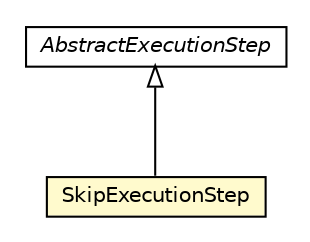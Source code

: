 #!/usr/local/bin/dot
#
# Class diagram 
# Generated by UMLGraph version R5_6-24-gf6e263 (http://www.umlgraph.org/)
#

digraph G {
	edge [fontname="Helvetica",fontsize=10,labelfontname="Helvetica",labelfontsize=10];
	node [fontname="Helvetica",fontsize=10,shape=plaintext];
	nodesep=0.25;
	ranksep=0.5;
	// com.orientechnologies.orient.core.sql.executor.AbstractExecutionStep
	c7859751 [label=<<table title="com.orientechnologies.orient.core.sql.executor.AbstractExecutionStep" border="0" cellborder="1" cellspacing="0" cellpadding="2" port="p" href="./AbstractExecutionStep.html">
		<tr><td><table border="0" cellspacing="0" cellpadding="1">
<tr><td align="center" balign="center"><font face="Helvetica-Oblique"> AbstractExecutionStep </font></td></tr>
		</table></td></tr>
		</table>>, URL="./AbstractExecutionStep.html", fontname="Helvetica", fontcolor="black", fontsize=10.0];
	// com.orientechnologies.orient.core.sql.executor.SkipExecutionStep
	c7859813 [label=<<table title="com.orientechnologies.orient.core.sql.executor.SkipExecutionStep" border="0" cellborder="1" cellspacing="0" cellpadding="2" port="p" bgcolor="lemonChiffon" href="./SkipExecutionStep.html">
		<tr><td><table border="0" cellspacing="0" cellpadding="1">
<tr><td align="center" balign="center"> SkipExecutionStep </td></tr>
		</table></td></tr>
		</table>>, URL="./SkipExecutionStep.html", fontname="Helvetica", fontcolor="black", fontsize=10.0];
	//com.orientechnologies.orient.core.sql.executor.SkipExecutionStep extends com.orientechnologies.orient.core.sql.executor.AbstractExecutionStep
	c7859751:p -> c7859813:p [dir=back,arrowtail=empty];
}

